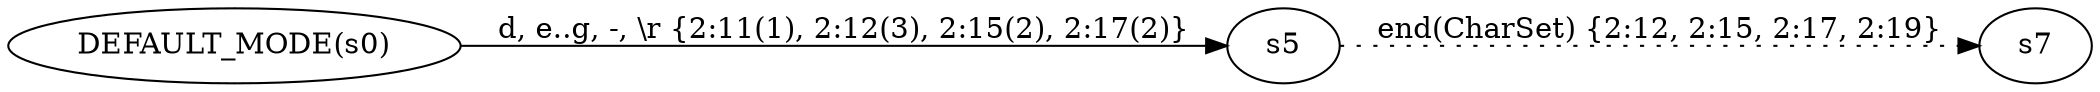 digraph ATN {
  rankdir=LR;

  "DEFAULT_MODE(s0)" -> s5 [label="d, e..g, -, \\r {2:11(1), 2:12(3), 2:15(2), 2:17(2)}"]
  s5 -> s7 [label="end(CharSet) {2:12, 2:15, 2:17, 2:19}", style=dotted]
}